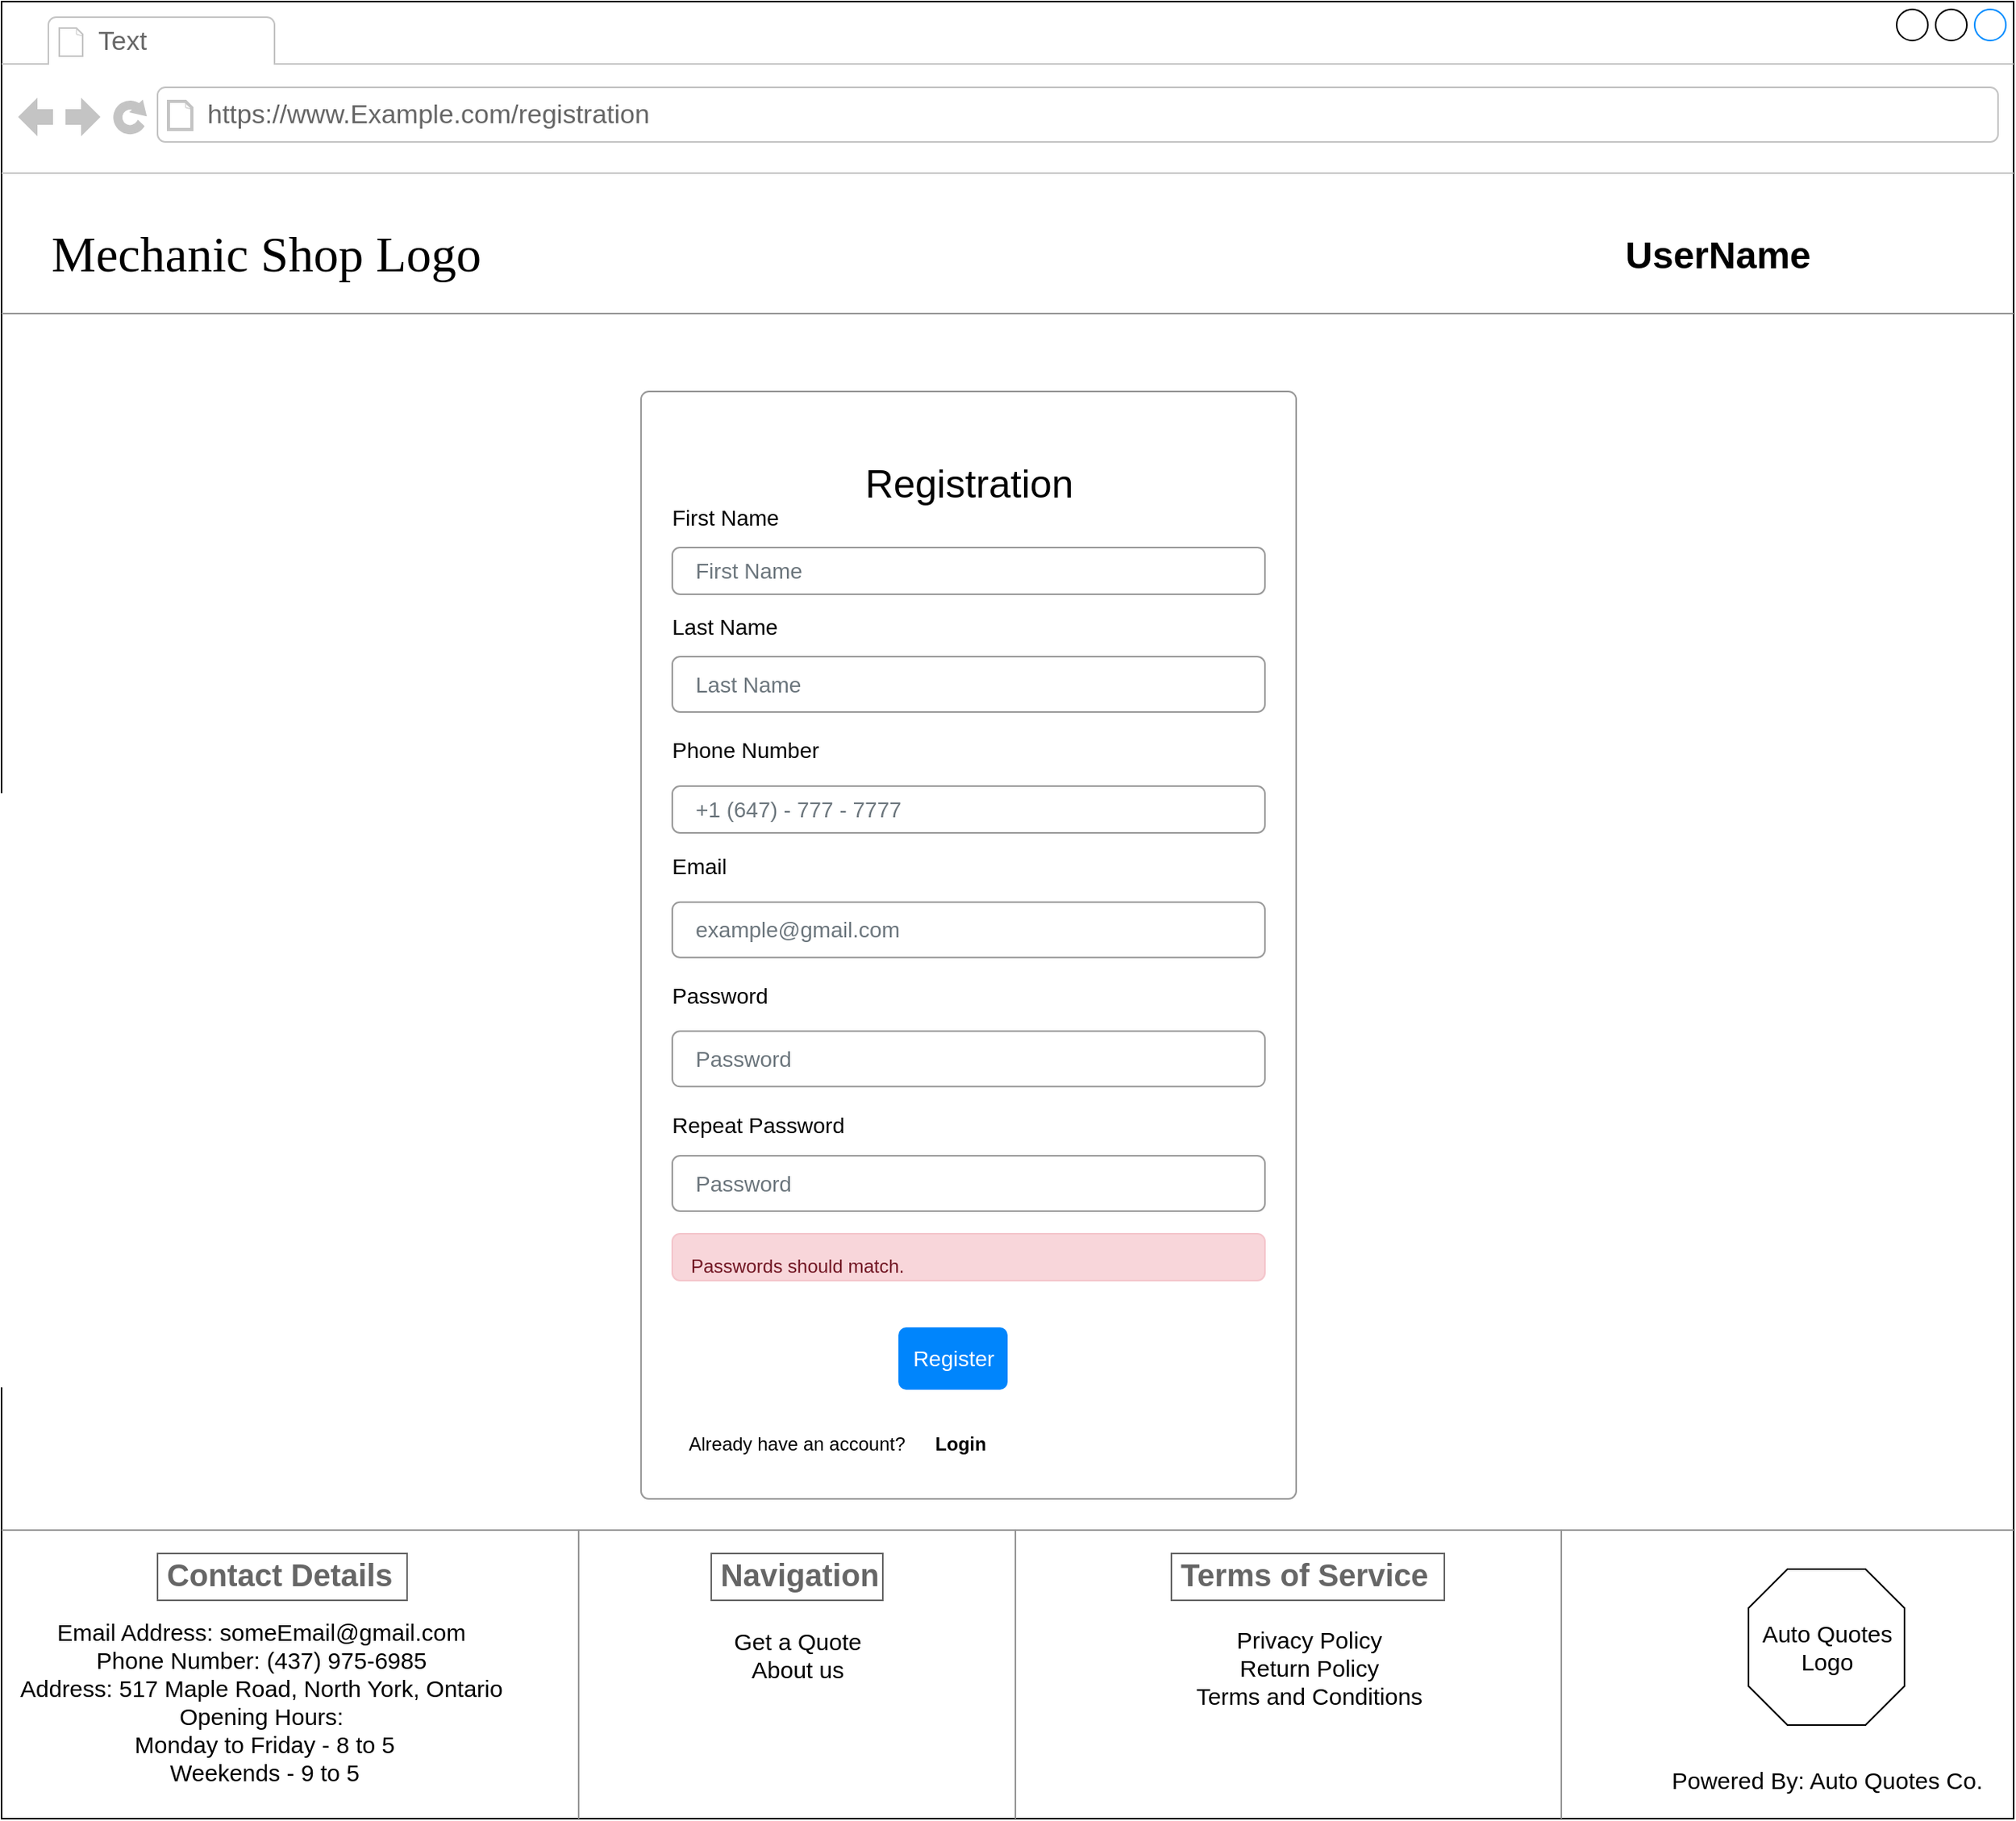 <mxfile version="20.4.0" type="github">
  <diagram id="4gxFDzireFJ_rXs_KTnK" name="Page-2">
    <mxGraphModel dx="1858" dy="1032" grid="1" gridSize="10" guides="1" tooltips="1" connect="1" arrows="1" fold="1" page="1" pageScale="1" pageWidth="850" pageHeight="1100" math="0" shadow="0">
      <root>
        <mxCell id="0" />
        <mxCell id="1" parent="0" />
        <mxCell id="vsQF8vYqdcpVB1nY324s-1" value="" style="strokeWidth=1;shadow=0;dashed=0;align=left;html=1;shape=mxgraph.mockup.containers.browserWindow;rSize=0;mainText=,;recursiveResize=0;rounded=0;labelBackgroundColor=none;fontFamily=Verdana;fontSize=12;deletable=0;movable=0;" parent="1" vertex="1">
          <mxGeometry x="70" y="60" width="1290" height="1165" as="geometry" />
        </mxCell>
        <mxCell id="vsQF8vYqdcpVB1nY324s-2" value="Text" style="strokeWidth=1;shadow=0;dashed=0;align=center;html=1;shape=mxgraph.mockup.containers.anchor;fontSize=17;fontColor=#666666;align=left;" parent="vsQF8vYqdcpVB1nY324s-1" vertex="1">
          <mxGeometry x="60" y="12" width="150" height="28" as="geometry" />
        </mxCell>
        <mxCell id="vsQF8vYqdcpVB1nY324s-3" value="https://www.Example.com/registration" style="strokeWidth=1;shadow=0;dashed=0;align=center;html=1;shape=mxgraph.mockup.containers.anchor;rSize=0;fontSize=17;fontColor=#666666;align=left;" parent="vsQF8vYqdcpVB1nY324s-1" vertex="1">
          <mxGeometry x="130" y="60" width="250" height="26" as="geometry" />
        </mxCell>
        <mxCell id="vsQF8vYqdcpVB1nY324s-4" value="&lt;font style=&quot;font-size: 32px;&quot;&gt;Mechanic Shop Logo&lt;/font&gt;" style="text;html=1;points=[];align=left;verticalAlign=top;spacingTop=-4;fontSize=30;fontFamily=Verdana" parent="vsQF8vYqdcpVB1nY324s-1" vertex="1">
          <mxGeometry x="30" y="140" width="340" height="50" as="geometry" />
        </mxCell>
        <mxCell id="vsQF8vYqdcpVB1nY324s-5" value="" style="verticalLabelPosition=bottom;shadow=0;dashed=0;align=center;html=1;verticalAlign=top;strokeWidth=1;shape=mxgraph.mockup.markup.line;strokeColor=#999999;rounded=0;labelBackgroundColor=none;fillColor=#ffffff;fontFamily=Verdana;fontSize=12;fontColor=#000000;" parent="vsQF8vYqdcpVB1nY324s-1" vertex="1">
          <mxGeometry y="190" width="1290" height="20" as="geometry" />
        </mxCell>
        <mxCell id="CRzLfh9NbOi-FiNvcB-I-1" value="" style="html=1;shadow=0;dashed=0;shape=mxgraph.bootstrap.rrect;rSize=5;fillColor=#ffffff;strokeColor=#999999;" parent="vsQF8vYqdcpVB1nY324s-1" vertex="1">
          <mxGeometry x="410" y="250" width="420" height="710" as="geometry" />
        </mxCell>
        <mxCell id="CRzLfh9NbOi-FiNvcB-I-2" value="First Name" style="fillColor=none;strokeColor=none;align=left;spacing=20;fontSize=14;" parent="CRzLfh9NbOi-FiNvcB-I-1" vertex="1">
          <mxGeometry width="220" height="40" relative="1" as="geometry">
            <mxPoint y="60" as="offset" />
          </mxGeometry>
        </mxCell>
        <mxCell id="CRzLfh9NbOi-FiNvcB-I-3" value="First Name" style="html=1;shadow=0;dashed=0;shape=mxgraph.bootstrap.rrect;rSize=5;fillColor=none;strokeColor=#999999;align=left;spacing=15;fontSize=14;fontColor=#6C767D;" parent="CRzLfh9NbOi-FiNvcB-I-1" vertex="1">
          <mxGeometry width="380" height="30" relative="1" as="geometry">
            <mxPoint x="20" y="100" as="offset" />
          </mxGeometry>
        </mxCell>
        <mxCell id="CRzLfh9NbOi-FiNvcB-I-4" value="Last Name" style="fillColor=none;strokeColor=none;align=left;spacing=20;fontSize=14;" parent="CRzLfh9NbOi-FiNvcB-I-1" vertex="1">
          <mxGeometry width="220" height="40" relative="1" as="geometry">
            <mxPoint y="130" as="offset" />
          </mxGeometry>
        </mxCell>
        <mxCell id="CRzLfh9NbOi-FiNvcB-I-5" value="+1 (647) - 777 - 7777" style="html=1;shadow=0;dashed=0;shape=mxgraph.bootstrap.rrect;rSize=5;fillColor=none;strokeColor=#999999;align=left;spacing=15;fontSize=14;fontColor=#6C767D;" parent="CRzLfh9NbOi-FiNvcB-I-1" vertex="1">
          <mxGeometry width="380" height="30" relative="1" as="geometry">
            <mxPoint x="20" y="253" as="offset" />
          </mxGeometry>
        </mxCell>
        <mxCell id="CRzLfh9NbOi-FiNvcB-I-6" value="Register" style="html=1;shadow=0;dashed=0;shape=mxgraph.bootstrap.rrect;rSize=5;fillColor=#0085FC;strokeColor=none;align=center;fontSize=14;fontColor=#FFFFFF;" parent="CRzLfh9NbOi-FiNvcB-I-1" vertex="1">
          <mxGeometry width="70" height="40" relative="1" as="geometry">
            <mxPoint x="165" y="600" as="offset" />
          </mxGeometry>
        </mxCell>
        <mxCell id="CRzLfh9NbOi-FiNvcB-I-7" value="&lt;font style=&quot;font-size: 25px;&quot;&gt;Registration&lt;/font&gt;" style="text;html=1;strokeColor=none;fillColor=none;align=center;verticalAlign=middle;whiteSpace=wrap;rounded=0;" parent="CRzLfh9NbOi-FiNvcB-I-1" vertex="1">
          <mxGeometry x="137.5" y="33.023" width="145" height="49.535" as="geometry" />
        </mxCell>
        <mxCell id="CRzLfh9NbOi-FiNvcB-I-8" value="Last Name" style="html=1;shadow=0;dashed=0;shape=mxgraph.bootstrap.rrect;rSize=5;fillColor=none;strokeColor=#999999;align=left;spacing=15;fontSize=14;fontColor=#6C767D;" parent="CRzLfh9NbOi-FiNvcB-I-1" vertex="1">
          <mxGeometry x="20" y="169.997" width="380" height="35.5" as="geometry" />
        </mxCell>
        <mxCell id="CRzLfh9NbOi-FiNvcB-I-9" value="Phone Number" style="fillColor=none;strokeColor=none;align=left;spacing=20;fontSize=14;" parent="CRzLfh9NbOi-FiNvcB-I-1" vertex="1">
          <mxGeometry y="205.497" width="220" height="47.333" as="geometry" />
        </mxCell>
        <mxCell id="CRzLfh9NbOi-FiNvcB-I-10" value="Email" style="fillColor=none;strokeColor=none;align=left;spacing=20;fontSize=14;" parent="CRzLfh9NbOi-FiNvcB-I-1" vertex="1">
          <mxGeometry y="280" width="220" height="47.333" as="geometry" />
        </mxCell>
        <mxCell id="CRzLfh9NbOi-FiNvcB-I-11" value="example@gmail.com" style="html=1;shadow=0;dashed=0;shape=mxgraph.bootstrap.rrect;rSize=5;fillColor=none;strokeColor=#999999;align=left;spacing=15;fontSize=14;fontColor=#6C767D;" parent="CRzLfh9NbOi-FiNvcB-I-1" vertex="1">
          <mxGeometry x="20" y="327.333" width="380" height="35.5" as="geometry" />
        </mxCell>
        <mxCell id="CRzLfh9NbOi-FiNvcB-I-12" value="Password" style="fillColor=none;strokeColor=none;align=left;spacing=20;fontSize=14;" parent="CRzLfh9NbOi-FiNvcB-I-1" vertex="1">
          <mxGeometry y="362.833" width="220" height="47.333" as="geometry" />
        </mxCell>
        <mxCell id="CRzLfh9NbOi-FiNvcB-I-13" value="Password" style="html=1;shadow=0;dashed=0;shape=mxgraph.bootstrap.rrect;rSize=5;fillColor=none;strokeColor=#999999;align=left;spacing=15;fontSize=14;fontColor=#6C767D;" parent="CRzLfh9NbOi-FiNvcB-I-1" vertex="1">
          <mxGeometry x="20" y="410.167" width="380" height="35.5" as="geometry" />
        </mxCell>
        <mxCell id="CRzLfh9NbOi-FiNvcB-I-14" value="Repeat Password" style="fillColor=none;strokeColor=none;align=left;spacing=20;fontSize=14;" parent="CRzLfh9NbOi-FiNvcB-I-1" vertex="1">
          <mxGeometry y="445.663" width="220" height="47.333" as="geometry" />
        </mxCell>
        <mxCell id="CRzLfh9NbOi-FiNvcB-I-15" value="Password" style="html=1;shadow=0;dashed=0;shape=mxgraph.bootstrap.rrect;rSize=5;fillColor=none;strokeColor=#999999;align=left;spacing=15;fontSize=14;fontColor=#6C767D;" parent="CRzLfh9NbOi-FiNvcB-I-1" vertex="1">
          <mxGeometry x="20" y="489.997" width="380" height="35.5" as="geometry" />
        </mxCell>
        <mxCell id="CRzLfh9NbOi-FiNvcB-I-16" value="&lt;font style=&quot;font-size: 12px; line-height: 1.2;&quot;&gt;Passwords should match.&lt;/font&gt;" style="html=1;shadow=0;dashed=0;shape=mxgraph.bootstrap.rrect;rSize=5;strokeColor=#F4C5CB;strokeWidth=1;fillColor=#F8D6DA;fontColor=#711623;whiteSpace=wrap;align=left;verticalAlign=middle;spacingLeft=10;fontSize=25;" parent="CRzLfh9NbOi-FiNvcB-I-1" vertex="1">
          <mxGeometry x="20" y="540" width="380" height="30" as="geometry" />
        </mxCell>
        <mxCell id="CRzLfh9NbOi-FiNvcB-I-17" value="Already have an account?" style="text;html=1;strokeColor=none;fillColor=none;align=center;verticalAlign=middle;whiteSpace=wrap;rounded=0;" parent="CRzLfh9NbOi-FiNvcB-I-1" vertex="1">
          <mxGeometry x="15" y="660" width="170" height="30" as="geometry" />
        </mxCell>
        <mxCell id="CRzLfh9NbOi-FiNvcB-I-18" value="&lt;b&gt;Login&lt;/b&gt;" style="text;html=1;strokeColor=none;fillColor=none;align=center;verticalAlign=middle;whiteSpace=wrap;rounded=0;" parent="CRzLfh9NbOi-FiNvcB-I-1" vertex="1">
          <mxGeometry x="175" y="660" width="60" height="30" as="geometry" />
        </mxCell>
        <mxCell id="SeHGzWpMLA5M0M-m3cxo-1" value="" style="shape=image;html=1;verticalAlign=top;verticalLabelPosition=bottom;labelBackgroundColor=#ffffff;imageAspect=0;aspect=fixed;image=https://cdn3.iconfinder.com/data/icons/essential-rounded/64/Rounded-31-128.png" vertex="1" parent="vsQF8vYqdcpVB1nY324s-1">
          <mxGeometry x="1180" y="140.5" width="44" height="44" as="geometry" />
        </mxCell>
        <mxCell id="SeHGzWpMLA5M0M-m3cxo-2" value="" style="shape=image;html=1;verticalAlign=top;verticalLabelPosition=bottom;labelBackgroundColor=#ffffff;imageAspect=0;aspect=fixed;image=https://cdn3.iconfinder.com/data/icons/user-interface-169/32/login-128.png" vertex="1" parent="vsQF8vYqdcpVB1nY324s-1">
          <mxGeometry x="1230" y="140" width="45" height="45" as="geometry" />
        </mxCell>
        <mxCell id="SeHGzWpMLA5M0M-m3cxo-3" value="UserName" style="text;strokeColor=none;fillColor=none;html=1;fontSize=24;fontStyle=1;verticalAlign=middle;align=center;" vertex="1" parent="vsQF8vYqdcpVB1nY324s-1">
          <mxGeometry x="1040" y="142.5" width="120" height="40" as="geometry" />
        </mxCell>
        <mxCell id="SeHGzWpMLA5M0M-m3cxo-4" value="" style="verticalLabelPosition=bottom;shadow=0;dashed=0;align=center;html=1;verticalAlign=top;strokeWidth=1;shape=mxgraph.mockup.markup.line;strokeColor=#999999;rounded=0;labelBackgroundColor=none;fillColor=#ffffff;fontFamily=Verdana;fontSize=12;fontColor=#000000;" vertex="1" parent="vsQF8vYqdcpVB1nY324s-1">
          <mxGeometry y="970" width="1290" height="20" as="geometry" />
        </mxCell>
        <mxCell id="SeHGzWpMLA5M0M-m3cxo-7" value="" style="verticalLabelPosition=bottom;shadow=0;dashed=0;align=center;html=1;verticalAlign=top;strokeWidth=1;shape=mxgraph.mockup.markup.line;strokeColor=#999999;direction=north;fontSize=32;" vertex="1" parent="vsQF8vYqdcpVB1nY324s-1">
          <mxGeometry x="360" y="980" width="20" height="185" as="geometry" />
        </mxCell>
        <mxCell id="SeHGzWpMLA5M0M-m3cxo-13" value="" style="verticalLabelPosition=bottom;shadow=0;dashed=0;align=center;html=1;verticalAlign=top;strokeWidth=1;shape=mxgraph.mockup.markup.line;strokeColor=#999999;direction=north;fontSize=15;" vertex="1" parent="vsQF8vYqdcpVB1nY324s-1">
          <mxGeometry x="640" y="980" width="20" height="185" as="geometry" />
        </mxCell>
        <mxCell id="SeHGzWpMLA5M0M-m3cxo-15" value="" style="verticalLabelPosition=bottom;shadow=0;dashed=0;align=center;html=1;verticalAlign=top;strokeWidth=1;shape=mxgraph.mockup.markup.line;strokeColor=#999999;direction=north;fontSize=15;" vertex="1" parent="vsQF8vYqdcpVB1nY324s-1">
          <mxGeometry x="990" y="980" width="20" height="185" as="geometry" />
        </mxCell>
        <mxCell id="SeHGzWpMLA5M0M-m3cxo-5" value="&lt;h3&gt;Contact Details&lt;/h3&gt;" style="strokeWidth=1;shadow=0;dashed=0;align=center;html=1;shape=mxgraph.mockup.text.textBox;fontColor=#666666;align=left;fontSize=17;spacingLeft=4;spacingTop=-3;strokeColor=#666666;mainText=" vertex="1" parent="1">
          <mxGeometry x="170" y="1055" width="160" height="30" as="geometry" />
        </mxCell>
        <mxCell id="SeHGzWpMLA5M0M-m3cxo-6" value="&lt;div style=&quot;text-align: center;&quot;&gt;&lt;span style=&quot;font-size: 15px; background-color: initial;&quot;&gt;Email Address: someEmail@gmail.com&lt;/span&gt;&lt;/div&gt;&lt;font style=&quot;font-size: 15px;&quot;&gt;&lt;div style=&quot;text-align: center;&quot;&gt;&lt;span style=&quot;background-color: initial;&quot;&gt;Phone Number: (437) 975-6985&lt;/span&gt;&lt;/div&gt;&lt;div style=&quot;text-align: center;&quot;&gt;&lt;span style=&quot;background-color: initial;&quot;&gt;Address: 517 Maple Road, North York, Ontario&lt;/span&gt;&lt;/div&gt;&lt;div style=&quot;text-align: center;&quot;&gt;&lt;span style=&quot;background-color: initial;&quot;&gt;Opening Hours:&lt;/span&gt;&lt;/div&gt;&lt;span style=&quot;white-space: pre;&quot;&gt;&lt;div style=&quot;text-align: center;&quot;&gt;&lt;span style=&quot;background-color: initial;&quot;&gt; &lt;/span&gt;&lt;span style=&quot;background-color: initial; white-space: normal;&quot;&gt;Monday to Friday - 8 to 5&lt;/span&gt;&lt;/div&gt;&lt;/span&gt;&lt;span style=&quot;white-space: pre;&quot;&gt;&lt;div style=&quot;text-align: center;&quot;&gt;&lt;span style=&quot;background-color: initial;&quot;&gt; &lt;/span&gt;&lt;span style=&quot;background-color: initial; white-space: normal;&quot;&gt;Weekends - 9 to 5&lt;/span&gt;&lt;/div&gt;&lt;/span&gt;&lt;/font&gt;" style="text;spacingTop=-5;whiteSpace=wrap;html=1;align=left;fontSize=12;fontFamily=Helvetica;fillColor=none;strokeColor=none;" vertex="1" parent="1">
          <mxGeometry x="80" y="1095" width="360" height="100" as="geometry" />
        </mxCell>
        <mxCell id="SeHGzWpMLA5M0M-m3cxo-8" value="Powered By: Auto Quotes Co." style="text;html=1;align=center;verticalAlign=middle;resizable=0;points=[];autosize=1;strokeColor=none;fillColor=none;fontSize=15;" vertex="1" parent="1">
          <mxGeometry x="1130" y="1185" width="220" height="30" as="geometry" />
        </mxCell>
        <mxCell id="SeHGzWpMLA5M0M-m3cxo-9" value="&lt;h3&gt;Terms of Service&lt;/h3&gt;" style="strokeWidth=1;shadow=0;dashed=0;align=center;html=1;shape=mxgraph.mockup.text.textBox;fontColor=#666666;align=left;fontSize=17;spacingLeft=4;spacingTop=-3;strokeColor=#666666;mainText=" vertex="1" parent="1">
          <mxGeometry x="820" y="1055" width="175" height="30" as="geometry" />
        </mxCell>
        <mxCell id="SeHGzWpMLA5M0M-m3cxo-10" value="Privacy Policy&lt;br&gt;Return Policy&lt;br&gt;Terms and Conditions" style="text;html=1;align=center;verticalAlign=top;resizable=0;points=[];autosize=1;strokeColor=none;fillColor=none;fontSize=15;" vertex="1" parent="1">
          <mxGeometry x="822.5" y="1095" width="170" height="70" as="geometry" />
        </mxCell>
        <mxCell id="SeHGzWpMLA5M0M-m3cxo-11" value="" style="verticalLabelPosition=bottom;verticalAlign=top;html=1;shape=mxgraph.basic.polygon;polyCoords=[[0.25,0],[0.75,0],[1,0.25],[1,0.75],[0.75,1],[0.25,1],[0,0.75],[0,0.25]];polyline=0;fontSize=15;" vertex="1" parent="1">
          <mxGeometry x="1190" y="1065" width="100" height="100" as="geometry" />
        </mxCell>
        <mxCell id="SeHGzWpMLA5M0M-m3cxo-12" value="Auto Quotes&lt;br&gt;Logo" style="text;html=1;align=center;verticalAlign=middle;resizable=0;points=[];autosize=1;strokeColor=none;fillColor=none;fontSize=15;" vertex="1" parent="1">
          <mxGeometry x="1185" y="1090" width="110" height="50" as="geometry" />
        </mxCell>
        <mxCell id="SeHGzWpMLA5M0M-m3cxo-14" value="&lt;h3&gt;Navigation&lt;/h3&gt;" style="strokeWidth=1;shadow=0;dashed=0;align=center;html=1;shape=mxgraph.mockup.text.textBox;fontColor=#666666;align=left;fontSize=17;spacingLeft=4;spacingTop=-3;strokeColor=#666666;mainText=" vertex="1" parent="1">
          <mxGeometry x="525" y="1055" width="110" height="30" as="geometry" />
        </mxCell>
        <mxCell id="SeHGzWpMLA5M0M-m3cxo-16" value="Get a Quote&lt;br&gt;About us" style="text;html=1;align=center;verticalAlign=middle;resizable=0;points=[];autosize=1;strokeColor=none;fillColor=none;fontSize=15;" vertex="1" parent="1">
          <mxGeometry x="525" y="1095" width="110" height="50" as="geometry" />
        </mxCell>
      </root>
    </mxGraphModel>
  </diagram>
</mxfile>
